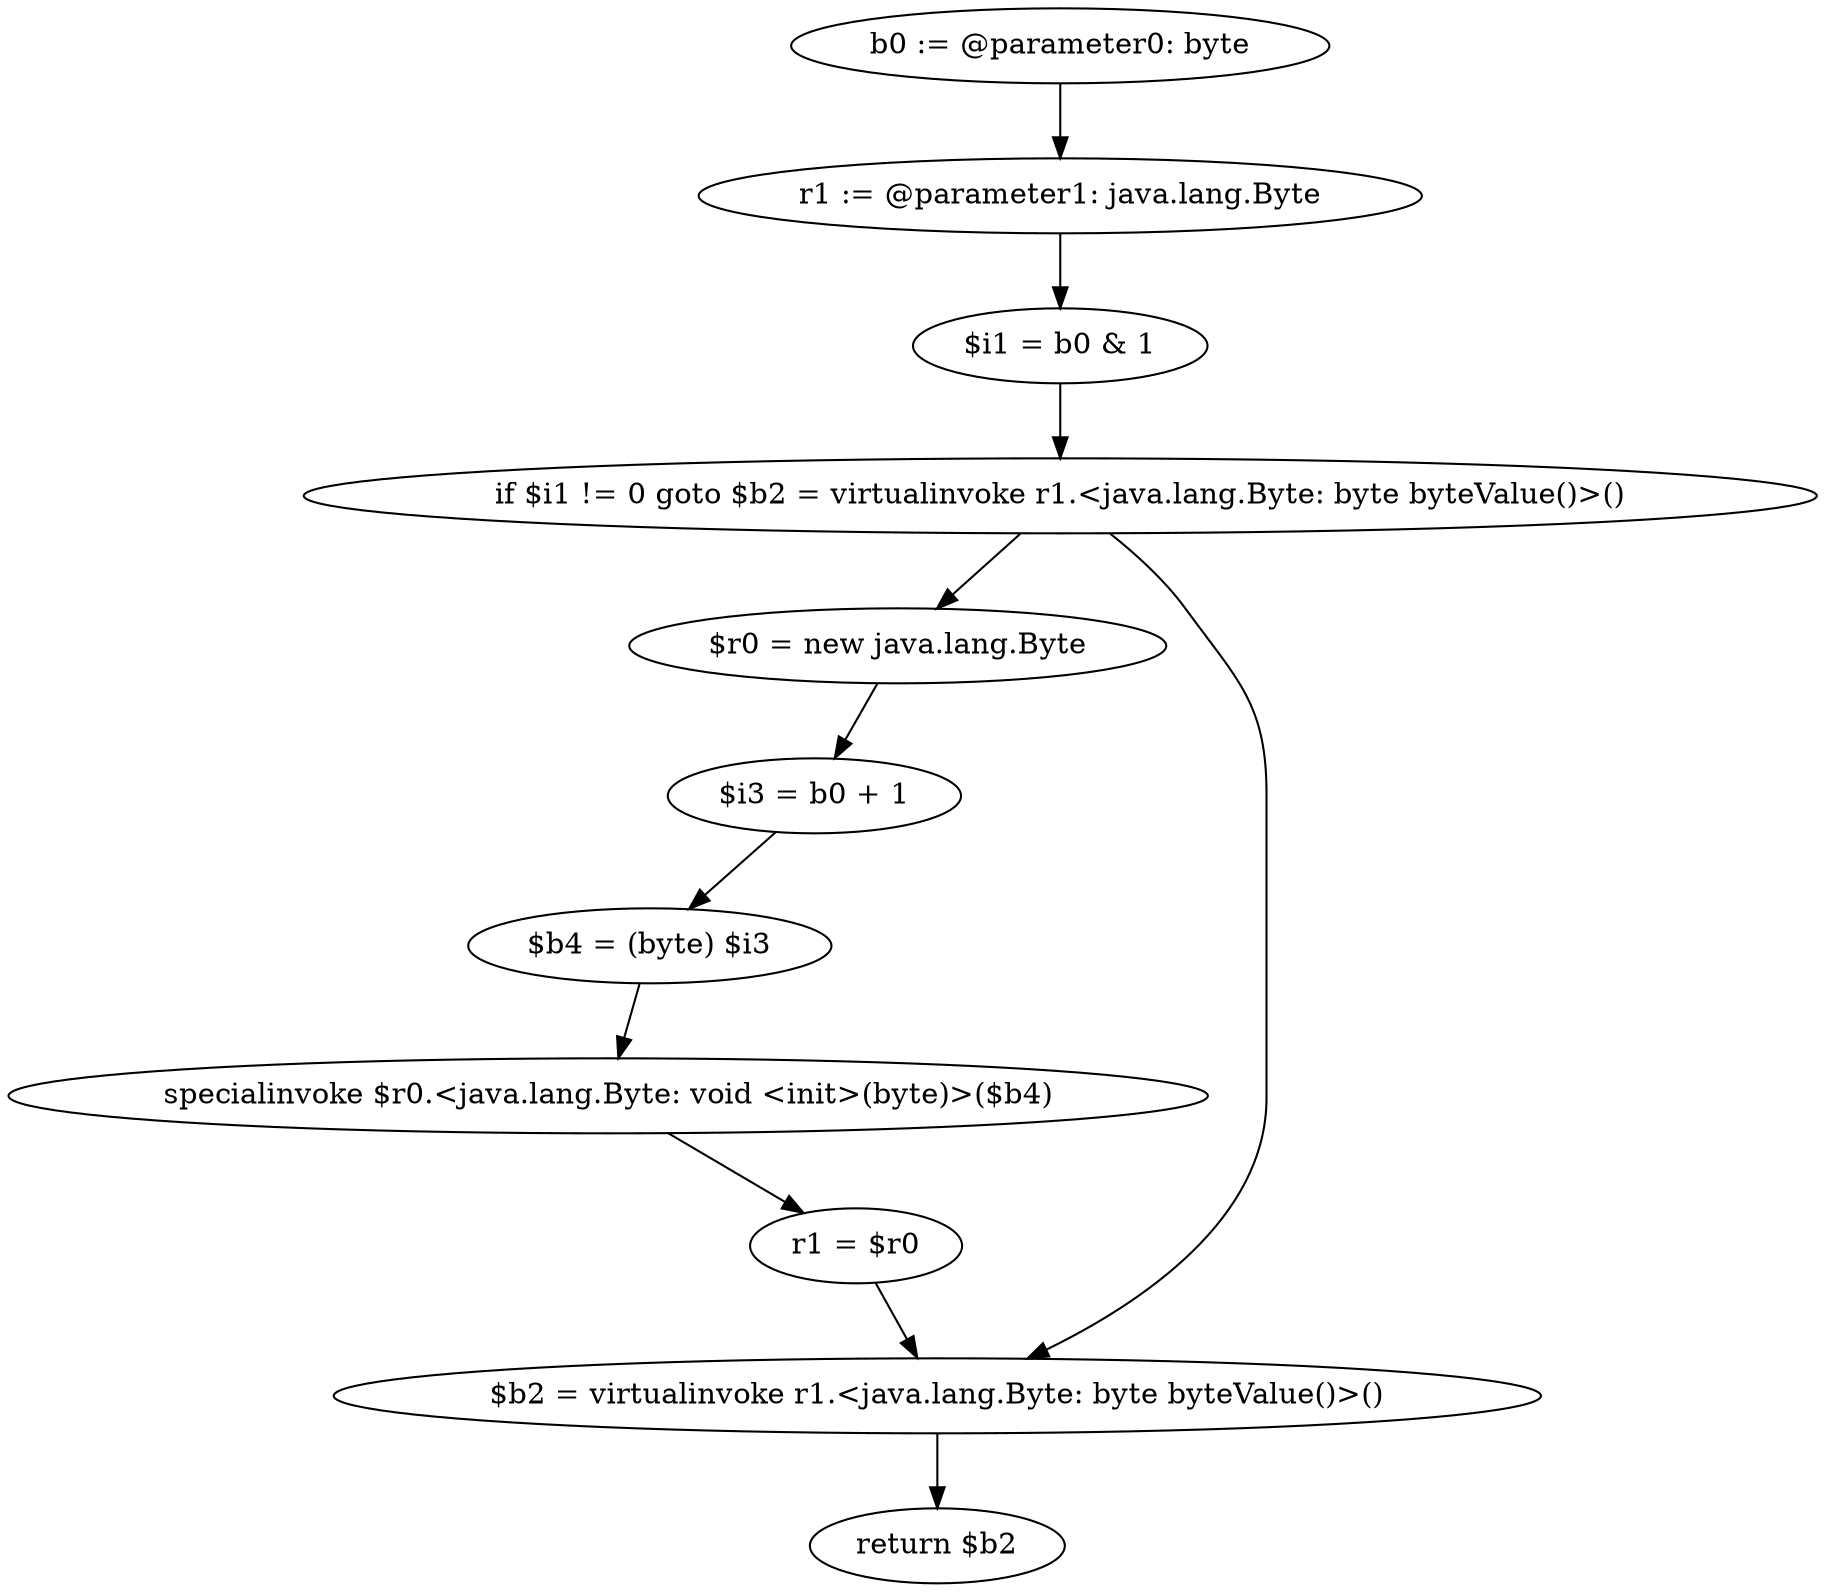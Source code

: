 digraph "unitGraph" {
    "b0 := @parameter0: byte"
    "r1 := @parameter1: java.lang.Byte"
    "$i1 = b0 & 1"
    "if $i1 != 0 goto $b2 = virtualinvoke r1.<java.lang.Byte: byte byteValue()>()"
    "$r0 = new java.lang.Byte"
    "$i3 = b0 + 1"
    "$b4 = (byte) $i3"
    "specialinvoke $r0.<java.lang.Byte: void <init>(byte)>($b4)"
    "r1 = $r0"
    "$b2 = virtualinvoke r1.<java.lang.Byte: byte byteValue()>()"
    "return $b2"
    "b0 := @parameter0: byte"->"r1 := @parameter1: java.lang.Byte";
    "r1 := @parameter1: java.lang.Byte"->"$i1 = b0 & 1";
    "$i1 = b0 & 1"->"if $i1 != 0 goto $b2 = virtualinvoke r1.<java.lang.Byte: byte byteValue()>()";
    "if $i1 != 0 goto $b2 = virtualinvoke r1.<java.lang.Byte: byte byteValue()>()"->"$r0 = new java.lang.Byte";
    "if $i1 != 0 goto $b2 = virtualinvoke r1.<java.lang.Byte: byte byteValue()>()"->"$b2 = virtualinvoke r1.<java.lang.Byte: byte byteValue()>()";
    "$r0 = new java.lang.Byte"->"$i3 = b0 + 1";
    "$i3 = b0 + 1"->"$b4 = (byte) $i3";
    "$b4 = (byte) $i3"->"specialinvoke $r0.<java.lang.Byte: void <init>(byte)>($b4)";
    "specialinvoke $r0.<java.lang.Byte: void <init>(byte)>($b4)"->"r1 = $r0";
    "r1 = $r0"->"$b2 = virtualinvoke r1.<java.lang.Byte: byte byteValue()>()";
    "$b2 = virtualinvoke r1.<java.lang.Byte: byte byteValue()>()"->"return $b2";
}
